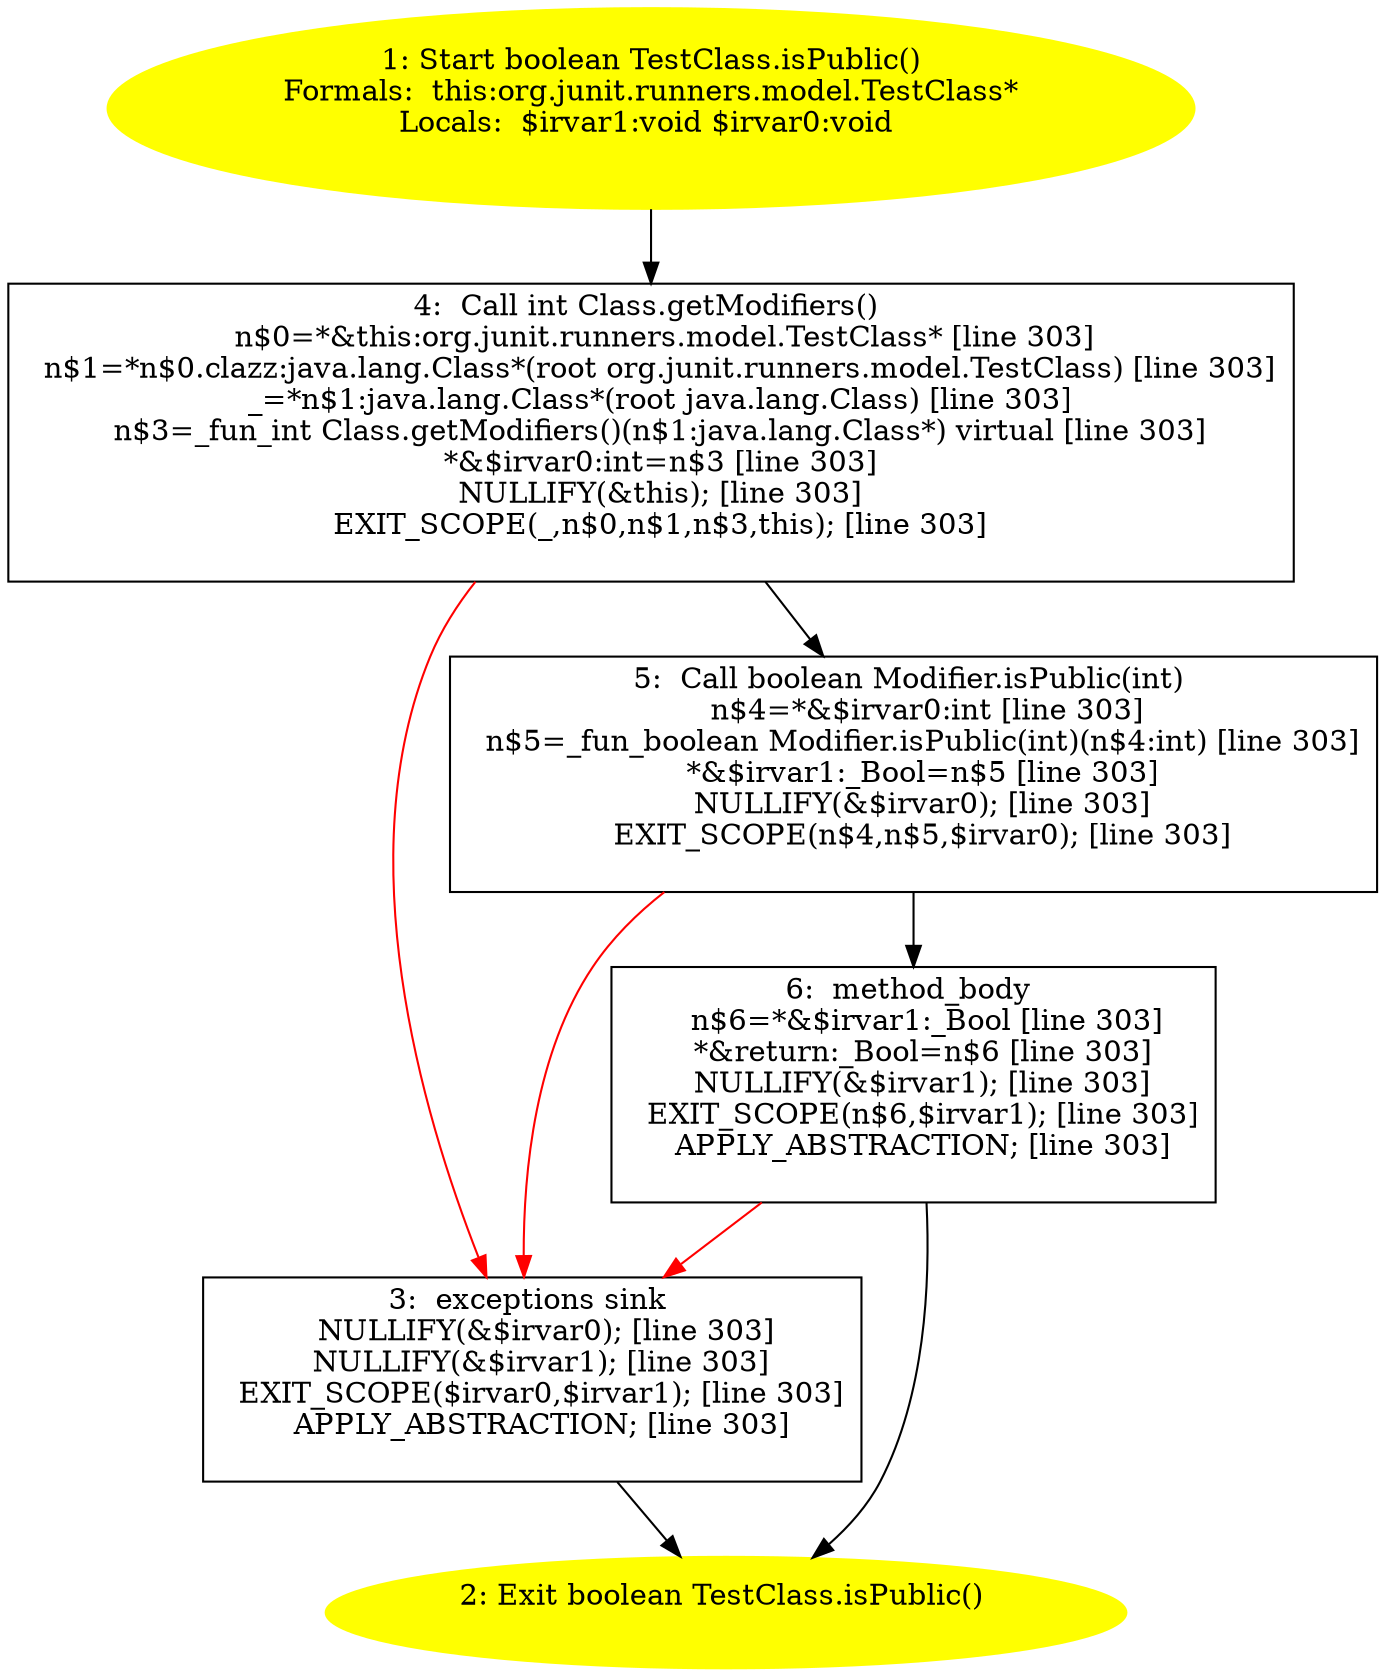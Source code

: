/* @generated */
digraph cfg {
"org.junit.runners.model.TestClass.isPublic():boolean.3d465362143186d00cdf4f91501495ec_1" [label="1: Start boolean TestClass.isPublic()\nFormals:  this:org.junit.runners.model.TestClass*\nLocals:  $irvar1:void $irvar0:void \n  " color=yellow style=filled]
	

	 "org.junit.runners.model.TestClass.isPublic():boolean.3d465362143186d00cdf4f91501495ec_1" -> "org.junit.runners.model.TestClass.isPublic():boolean.3d465362143186d00cdf4f91501495ec_4" ;
"org.junit.runners.model.TestClass.isPublic():boolean.3d465362143186d00cdf4f91501495ec_2" [label="2: Exit boolean TestClass.isPublic() \n  " color=yellow style=filled]
	

"org.junit.runners.model.TestClass.isPublic():boolean.3d465362143186d00cdf4f91501495ec_3" [label="3:  exceptions sink \n   NULLIFY(&$irvar0); [line 303]\n  NULLIFY(&$irvar1); [line 303]\n  EXIT_SCOPE($irvar0,$irvar1); [line 303]\n  APPLY_ABSTRACTION; [line 303]\n " shape="box"]
	

	 "org.junit.runners.model.TestClass.isPublic():boolean.3d465362143186d00cdf4f91501495ec_3" -> "org.junit.runners.model.TestClass.isPublic():boolean.3d465362143186d00cdf4f91501495ec_2" ;
"org.junit.runners.model.TestClass.isPublic():boolean.3d465362143186d00cdf4f91501495ec_4" [label="4:  Call int Class.getModifiers() \n   n$0=*&this:org.junit.runners.model.TestClass* [line 303]\n  n$1=*n$0.clazz:java.lang.Class*(root org.junit.runners.model.TestClass) [line 303]\n  _=*n$1:java.lang.Class*(root java.lang.Class) [line 303]\n  n$3=_fun_int Class.getModifiers()(n$1:java.lang.Class*) virtual [line 303]\n  *&$irvar0:int=n$3 [line 303]\n  NULLIFY(&this); [line 303]\n  EXIT_SCOPE(_,n$0,n$1,n$3,this); [line 303]\n " shape="box"]
	

	 "org.junit.runners.model.TestClass.isPublic():boolean.3d465362143186d00cdf4f91501495ec_4" -> "org.junit.runners.model.TestClass.isPublic():boolean.3d465362143186d00cdf4f91501495ec_5" ;
	 "org.junit.runners.model.TestClass.isPublic():boolean.3d465362143186d00cdf4f91501495ec_4" -> "org.junit.runners.model.TestClass.isPublic():boolean.3d465362143186d00cdf4f91501495ec_3" [color="red" ];
"org.junit.runners.model.TestClass.isPublic():boolean.3d465362143186d00cdf4f91501495ec_5" [label="5:  Call boolean Modifier.isPublic(int) \n   n$4=*&$irvar0:int [line 303]\n  n$5=_fun_boolean Modifier.isPublic(int)(n$4:int) [line 303]\n  *&$irvar1:_Bool=n$5 [line 303]\n  NULLIFY(&$irvar0); [line 303]\n  EXIT_SCOPE(n$4,n$5,$irvar0); [line 303]\n " shape="box"]
	

	 "org.junit.runners.model.TestClass.isPublic():boolean.3d465362143186d00cdf4f91501495ec_5" -> "org.junit.runners.model.TestClass.isPublic():boolean.3d465362143186d00cdf4f91501495ec_6" ;
	 "org.junit.runners.model.TestClass.isPublic():boolean.3d465362143186d00cdf4f91501495ec_5" -> "org.junit.runners.model.TestClass.isPublic():boolean.3d465362143186d00cdf4f91501495ec_3" [color="red" ];
"org.junit.runners.model.TestClass.isPublic():boolean.3d465362143186d00cdf4f91501495ec_6" [label="6:  method_body \n   n$6=*&$irvar1:_Bool [line 303]\n  *&return:_Bool=n$6 [line 303]\n  NULLIFY(&$irvar1); [line 303]\n  EXIT_SCOPE(n$6,$irvar1); [line 303]\n  APPLY_ABSTRACTION; [line 303]\n " shape="box"]
	

	 "org.junit.runners.model.TestClass.isPublic():boolean.3d465362143186d00cdf4f91501495ec_6" -> "org.junit.runners.model.TestClass.isPublic():boolean.3d465362143186d00cdf4f91501495ec_2" ;
	 "org.junit.runners.model.TestClass.isPublic():boolean.3d465362143186d00cdf4f91501495ec_6" -> "org.junit.runners.model.TestClass.isPublic():boolean.3d465362143186d00cdf4f91501495ec_3" [color="red" ];
}
